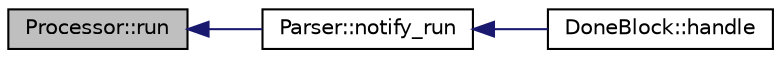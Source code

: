 digraph "Processor::run"
{
 // INTERACTIVE_SVG=YES
  edge [fontname="Helvetica",fontsize="10",labelfontname="Helvetica",labelfontsize="10"];
  node [fontname="Helvetica",fontsize="10",shape=record];
  rankdir="LR";
  Node1 [label="Processor::run",height=0.2,width=0.4,color="black", fillcolor="grey75", style="filled" fontcolor="black"];
  Node1 -> Node2 [dir="back",color="midnightblue",fontsize="10",style="solid",fontname="Helvetica"];
  Node2 [label="Parser::notify_run",height=0.2,width=0.4,color="black", fillcolor="white", style="filled",URL="$class_parser.html#ad3fcf6804000298025631012987f39ff"];
  Node2 -> Node3 [dir="back",color="midnightblue",fontsize="10",style="solid",fontname="Helvetica"];
  Node3 [label="DoneBlock::handle",height=0.2,width=0.4,color="black", fillcolor="white", style="filled",URL="$class_done_block.html#adf86a0c75d4471ca64fad4977fb7837f"];
}
